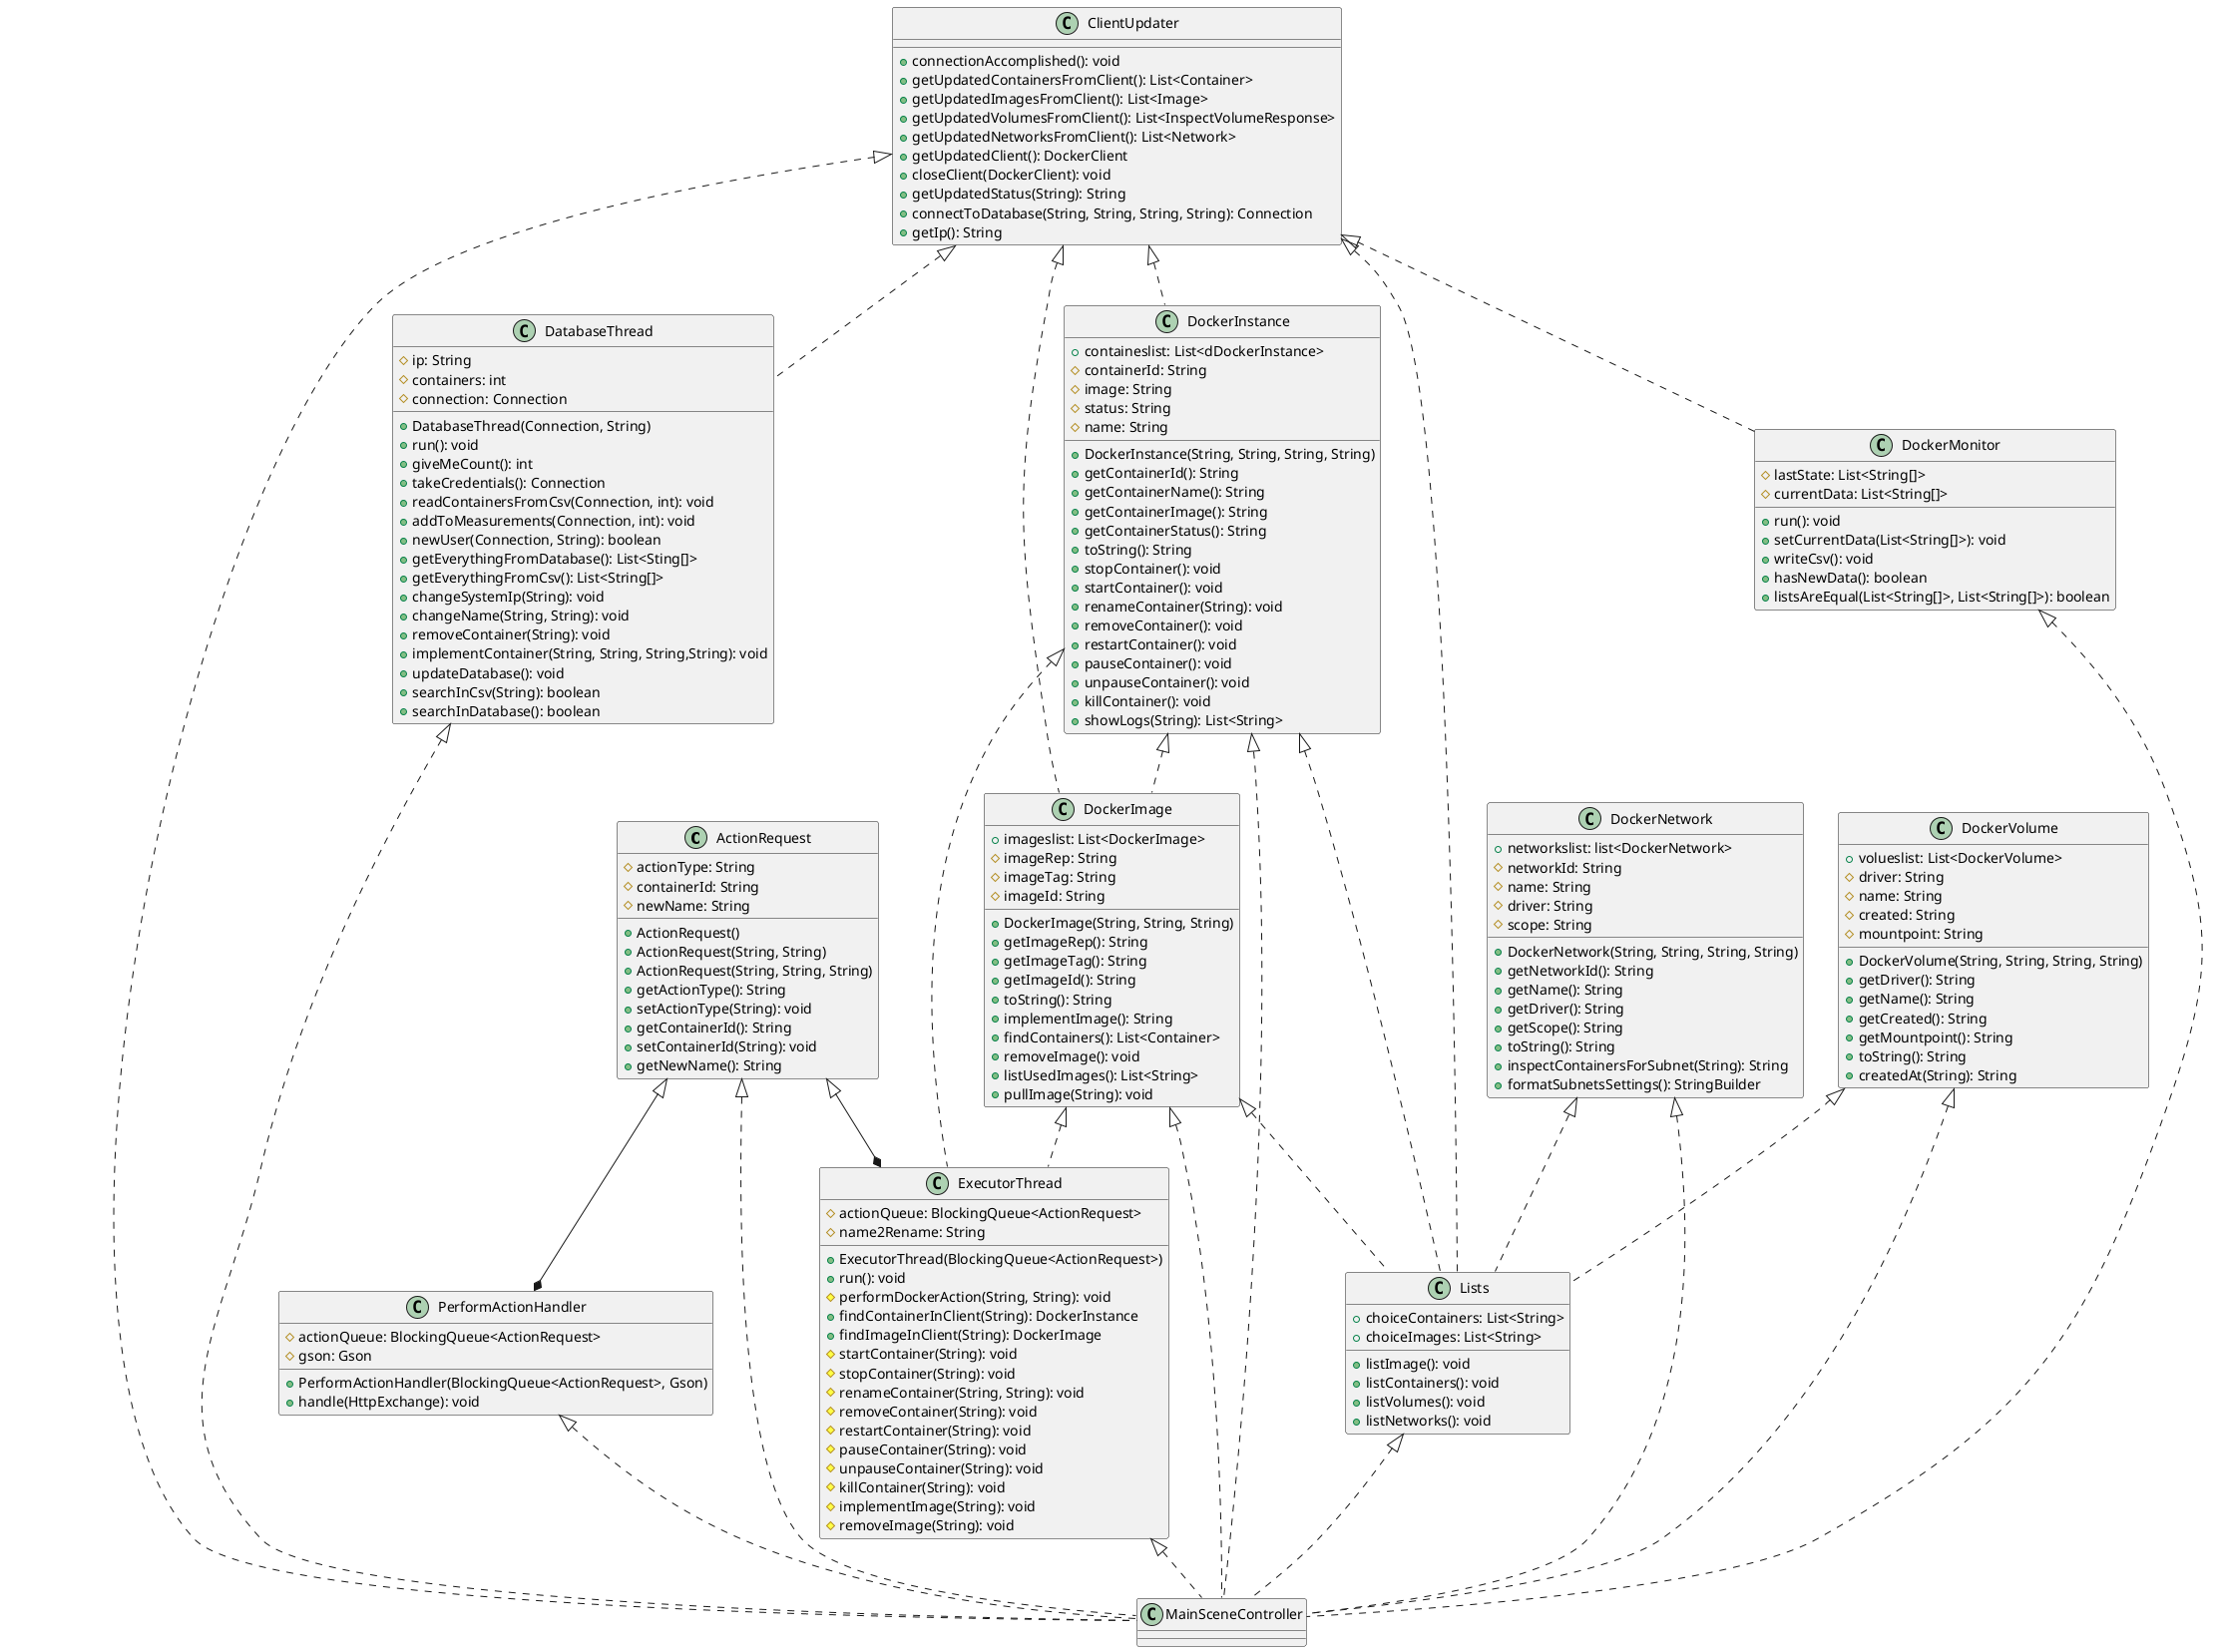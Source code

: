 @startuml
'https://plantuml.com/class-diagram'

class ActionRequest {
    #actionType: String
    #containerId: String
    #newName: String
    +ActionRequest()
    +ActionRequest(String, String)
    +ActionRequest(String, String, String)
    +getActionType(): String
    +setActionType(String): void
    +getContainerId(): String
    +setContainerId(String): void
    +getNewName(): String
}
class ClientUpdater {
    +connectionAccomplished(): void
    +getUpdatedContainersFromClient(): List<Container>
    +getUpdatedImagesFromClient(): List<Image>
    +getUpdatedVolumesFromClient(): List<InspectVolumeResponse>
    +getUpdatedNetworksFromClient(): List<Network>
    +getUpdatedClient(): DockerClient
    +closeClient(DockerClient): void
    +getUpdatedStatus(String): String
    +connectToDatabase(String, String, String, String): Connection
    +getIp(): String
}
class DatabaseThread {
    #ip: String
    #containers: int
    #connection: Connection
    +DatabaseThread(Connection, String)
    +run(): void
    +giveMeCount(): int
    +takeCredentials(): Connection
    +readContainersFromCsv(Connection, int): void
    +addToMeasurements(Connection, int): void
    +newUser(Connection, String): boolean
    +getEverythingFromDatabase(): List<Sting[]>
    +getEverythingFromCsv(): List<String[]>
    +changeSystemIp(String): void
    +changeName(String, String): void
    +removeContainer(String): void
    +implementContainer(String, String, String,String): void
    +updateDatabase(): void
    +searchInCsv(String): boolean
    +searchInDatabase(): boolean
}
class DockerImage {
    +imageslist: List<DockerImage>
    #imageRep: String
    #imageTag: String
    #imageId: String
    +DockerImage(String, String, String)
    +getImageRep(): String
    +getImageTag(): String
    +getImageId(): String
    +toString(): String
    +implementImage(): String
    +findContainers(): List<Container>
    +removeImage(): void
    +listUsedImages(): List<String>
    +pullImage(String): void
}
class DockerInstance {
    +containeslist: List<dDockerInstance>
    #containerId: String
    #image: String
    #status: String
    #name: String
    +DockerInstance(String, String, String, String)
    +getContainerId(): String
    +getContainerName(): String
    +getContainerImage(): String
    +getContainerStatus(): String
    +toString(): String
    +stopContainer(): void
    +startContainer(): void
    +renameContainer(String): void
    +removeContainer(): void
    +restartContainer(): void
    +pauseContainer(): void
    +unpauseContainer(): void
    +killContainer(): void
    +showLogs(String): List<String>
}
class DockerMonitor {
    #lastState: List<String[]>
    #currentData: List<String[]>
    +run(): void
    +setCurrentData(List<String[]>): void
    +writeCsv(): void
    +hasNewData(): boolean
    +listsAreEqual(List<String[]>, List<String[]>): boolean
}
class DockerNetwork {
    +networkslist: list<DockerNetwork>
    #networkId: String
    #name: String
    #driver: String
    #scope: String
    +DockerNetwork(String, String, String, String)
    +getNetworkId(): String
    +getName(): String
    +getDriver(): String
    +getScope(): String
    +toString(): String
    +inspectContainersForSubnet(String): String
    +formatSubnetsSettings(): StringBuilder
}
class DockerVolume {
    +volueslist: List<DockerVolume>
    #driver: String
    #name: String
    #created: String
    #mountpoint: String
    +DockerVolume(String, String, String, String)
    +getDriver(): String
    +getName(): String
    +getCreated(): String
    +getMountpoint(): String
    +toString(): String
    +createdAt(String): String
}
class ExecutorThread {
    #actionQueue: BlockingQueue<ActionRequest>
    +ExecutorThread(BlockingQueue<ActionRequest>)
    #name2Rename: String
    +run(): void
    #performDockerAction(String, String): void
    +findContainerInClient(String): DockerInstance
    +findImageInClient(String): DockerImage
    #startContainer(String): void
    #stopContainer(String): void
    #renameContainer(String, String): void
    #removeContainer(String): void
    #restartContainer(String): void
    #pauseContainer(String): void
    #unpauseContainer(String): void
    #killContainer(String): void
    #implementImage(String): void
    #removeImage(String): void
}
class Lists {
    +choiceContainers: List<String>
    +choiceImages: List<String>
    +listImage(): void
    +listContainers(): void
    +listVolumes(): void
    +listNetworks(): void
}
class PerformActionHandler {
    #actionQueue: BlockingQueue<ActionRequest>
    #gson: Gson
    +PerformActionHandler(BlockingQueue<ActionRequest>, Gson)
    +handle(HttpExchange): void
}
class MainSceneController {

}

'Composition'
ActionRequest <|--* PerformActionHandler
ActionRequest <|--* ExecutorThread
'Dependency'
ActionRequest <|.. MainSceneController

ClientUpdater <|.. DatabaseThread
ClientUpdater <|.. Lists
ClientUpdater <|.. DockerImage
ClientUpdater <|.. DockerInstance
ClientUpdater <|.. DockerMonitor
ClientUpdater <|.. MainSceneController

DatabaseThread <|.. MainSceneController

DockerImage <|.. ExecutorThread
DockerImage <|.. Lists
DockerImage <|.. MainSceneController

DockerInstance <|.. ExecutorThread
DockerInstance <|.. Lists
DockerInstance <|.. DockerImage
DockerInstance <|.. MainSceneController

DockerMonitor <|.. MainSceneController

DockerNetwork <|.. Lists
DockerNetwork <|.. MainSceneController

DockerVolume <|.. Lists
DockerVolume <|.. MainSceneController

ExecutorThread <|.. MainSceneController

Lists <|.. MainSceneController

PerformActionHandler <|.. MainSceneController

@enduml